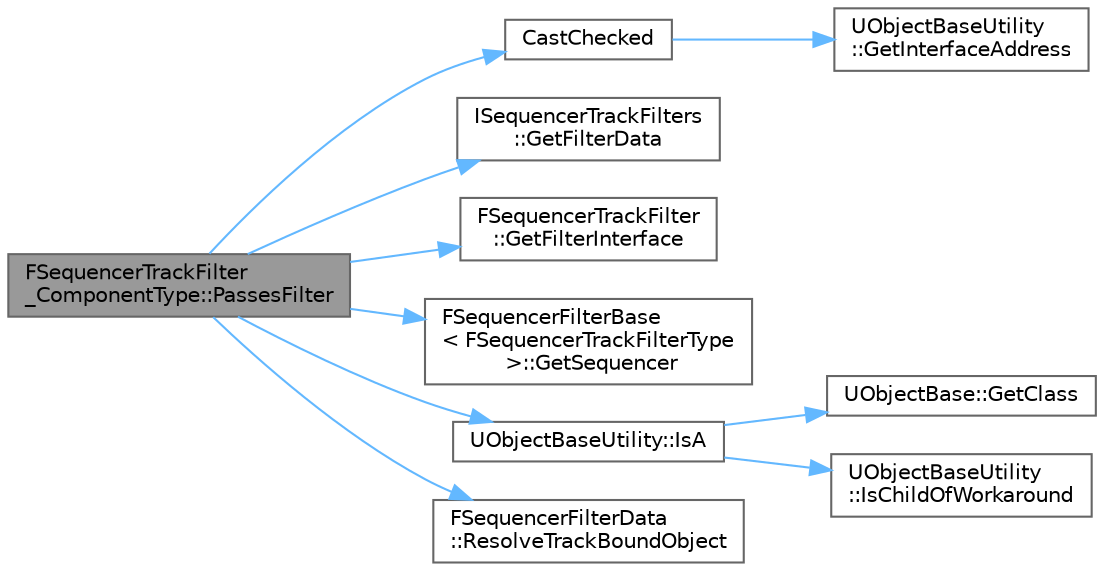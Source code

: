 digraph "FSequencerTrackFilter_ComponentType::PassesFilter"
{
 // INTERACTIVE_SVG=YES
 // LATEX_PDF_SIZE
  bgcolor="transparent";
  edge [fontname=Helvetica,fontsize=10,labelfontname=Helvetica,labelfontsize=10];
  node [fontname=Helvetica,fontsize=10,shape=box,height=0.2,width=0.4];
  rankdir="LR";
  Node1 [id="Node000001",label="FSequencerTrackFilter\l_ComponentType::PassesFilter",height=0.2,width=0.4,color="gray40", fillcolor="grey60", style="filled", fontcolor="black",tooltip=" "];
  Node1 -> Node2 [id="edge1_Node000001_Node000002",color="steelblue1",style="solid",tooltip=" "];
  Node2 [id="Node000002",label="CastChecked",height=0.2,width=0.4,color="grey40", fillcolor="white", style="filled",URL="$d4/d55/Casts_8h.html#aab30506d0b00905fe332e42486635487",tooltip=" "];
  Node2 -> Node3 [id="edge2_Node000002_Node000003",color="steelblue1",style="solid",tooltip=" "];
  Node3 [id="Node000003",label="UObjectBaseUtility\l::GetInterfaceAddress",height=0.2,width=0.4,color="grey40", fillcolor="white", style="filled",URL="$d6/d7b/classUObjectBaseUtility.html#a0e8391e9eb082502a5b2b60c2974cfb2",tooltip="Returns a pointer to this object safely converted to a pointer of the specified interface class."];
  Node1 -> Node4 [id="edge3_Node000001_Node000004",color="steelblue1",style="solid",tooltip=" "];
  Node4 [id="Node000004",label="ISequencerTrackFilters\l::GetFilterData",height=0.2,width=0.4,color="grey40", fillcolor="white", style="filled",URL="$d6/d77/classISequencerTrackFilters.html#acfe2cc64f1ea778f22c7761ce08a3a1e",tooltip=" "];
  Node1 -> Node5 [id="edge4_Node000001_Node000005",color="steelblue1",style="solid",tooltip=" "];
  Node5 [id="Node000005",label="FSequencerTrackFilter\l::GetFilterInterface",height=0.2,width=0.4,color="grey40", fillcolor="white", style="filled",URL="$d2/dda/classFSequencerTrackFilter.html#a48b660884b5fe3fcab1da24fcc7cca60",tooltip=" "];
  Node1 -> Node6 [id="edge5_Node000001_Node000006",color="steelblue1",style="solid",tooltip=" "];
  Node6 [id="Node000006",label="FSequencerFilterBase\l\< FSequencerTrackFilterType\l \>::GetSequencer",height=0.2,width=0.4,color="grey40", fillcolor="white", style="filled",URL="$d2/d17/classFSequencerFilterBase.html#aa166c0b78a8e5c11cd3951e0267894eb",tooltip=" "];
  Node1 -> Node7 [id="edge6_Node000001_Node000007",color="steelblue1",style="solid",tooltip=" "];
  Node7 [id="Node000007",label="UObjectBaseUtility::IsA",height=0.2,width=0.4,color="grey40", fillcolor="white", style="filled",URL="$d6/d7b/classUObjectBaseUtility.html#aa62d57adfe87e68a41b29db663767d0a",tooltip="Returns true if this object is of the specified type."];
  Node7 -> Node8 [id="edge7_Node000007_Node000008",color="steelblue1",style="solid",tooltip=" "];
  Node8 [id="Node000008",label="UObjectBase::GetClass",height=0.2,width=0.4,color="grey40", fillcolor="white", style="filled",URL="$d9/dc4/classUObjectBase.html#aec8a35623318f252d20c7ea59a771687",tooltip="Returns the UClass that defines the fields of this object."];
  Node7 -> Node9 [id="edge8_Node000007_Node000009",color="steelblue1",style="solid",tooltip=" "];
  Node9 [id="Node000009",label="UObjectBaseUtility\l::IsChildOfWorkaround",height=0.2,width=0.4,color="grey40", fillcolor="white", style="filled",URL="$d6/d7b/classUObjectBaseUtility.html#aa9565f0a851b8af805f9deac90c6c4b2",tooltip=" "];
  Node1 -> Node10 [id="edge9_Node000001_Node000010",color="steelblue1",style="solid",tooltip=" "];
  Node10 [id="Node000010",label="FSequencerFilterData\l::ResolveTrackBoundObject",height=0.2,width=0.4,color="grey40", fillcolor="white", style="filled",URL="$dc/dd4/structFSequencerFilterData.html#aae0c7d0872b8418b5a5931a9a8079e18",tooltip=" "];
}
